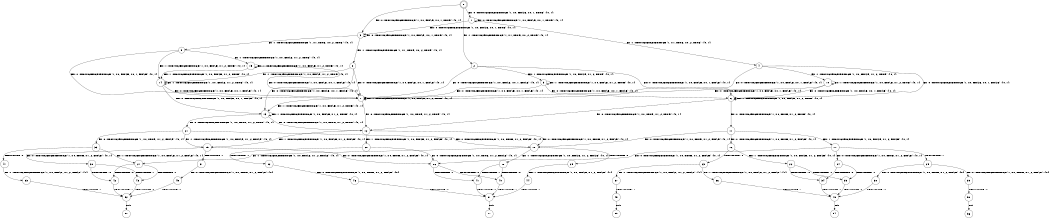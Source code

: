 digraph BCG {
size = "7, 10.5";
center = TRUE;
node [shape = circle];
0 [peripheries = 2];
0 -> 1 [label = "EX !0 !ATOMIC_EXCH_BRANCH (1, +0, FALSE, +0, 1, TRUE) !{0, 1}"];
0 -> 2 [label = "EX !1 !ATOMIC_EXCH_BRANCH (1, +1, TRUE, +0, 2, TRUE) !{0, 1}"];
0 -> 3 [label = "EX !0 !ATOMIC_EXCH_BRANCH (1, +0, FALSE, +0, 1, TRUE) !{0, 1}"];
1 -> 1 [label = "EX !0 !ATOMIC_EXCH_BRANCH (1, +0, FALSE, +0, 1, TRUE) !{0, 1}"];
1 -> 4 [label = "EX !1 !ATOMIC_EXCH_BRANCH (1, +1, TRUE, +0, 2, TRUE) !{0, 1}"];
1 -> 3 [label = "EX !0 !ATOMIC_EXCH_BRANCH (1, +0, FALSE, +0, 1, TRUE) !{0, 1}"];
2 -> 5 [label = "EX !1 !ATOMIC_EXCH_BRANCH (1, +0, FALSE, +1, 2, TRUE) !{0, 1}"];
2 -> 6 [label = "EX !0 !ATOMIC_EXCH_BRANCH (1, +0, FALSE, +0, 1, FALSE) !{0, 1}"];
2 -> 7 [label = "EX !0 !ATOMIC_EXCH_BRANCH (1, +0, FALSE, +0, 1, FALSE) !{0, 1}"];
3 -> 8 [label = "EX !1 !ATOMIC_EXCH_BRANCH (1, +1, TRUE, +0, 2, TRUE) !{0, 1}"];
3 -> 3 [label = "EX !0 !ATOMIC_EXCH_BRANCH (1, +0, FALSE, +0, 1, TRUE) !{0, 1}"];
3 -> 9 [label = "EX !1 !ATOMIC_EXCH_BRANCH (1, +1, TRUE, +0, 2, TRUE) !{0, 1}"];
4 -> 6 [label = "EX !0 !ATOMIC_EXCH_BRANCH (1, +0, FALSE, +0, 1, FALSE) !{0, 1}"];
4 -> 10 [label = "EX !1 !ATOMIC_EXCH_BRANCH (1, +0, FALSE, +1, 2, TRUE) !{0, 1}"];
4 -> 7 [label = "EX !0 !ATOMIC_EXCH_BRANCH (1, +0, FALSE, +0, 1, FALSE) !{0, 1}"];
5 -> 5 [label = "EX !1 !ATOMIC_EXCH_BRANCH (1, +0, FALSE, +1, 2, TRUE) !{0, 1}"];
5 -> 6 [label = "EX !0 !ATOMIC_EXCH_BRANCH (1, +0, FALSE, +0, 1, FALSE) !{0, 1}"];
5 -> 7 [label = "EX !0 !ATOMIC_EXCH_BRANCH (1, +0, FALSE, +0, 1, FALSE) !{0, 1}"];
6 -> 11 [label = "EX !0 !ATOMIC_EXCH_BRANCH (1, +0, TRUE, +1, 2, TRUE) !{0, 1}"];
6 -> 6 [label = "EX !1 !ATOMIC_EXCH_BRANCH (1, +0, FALSE, +1, 2, TRUE) !{0, 1}"];
6 -> 12 [label = "EX !0 !ATOMIC_EXCH_BRANCH (1, +0, TRUE, +1, 2, TRUE) !{0, 1}"];
7 -> 13 [label = "EX !1 !ATOMIC_EXCH_BRANCH (1, +0, FALSE, +1, 2, TRUE) !{0, 1}"];
7 -> 12 [label = "EX !0 !ATOMIC_EXCH_BRANCH (1, +0, TRUE, +1, 2, TRUE) !{0, 1}"];
7 -> 7 [label = "EX !1 !ATOMIC_EXCH_BRANCH (1, +0, FALSE, +1, 2, TRUE) !{0, 1}"];
8 -> 13 [label = "EX !0 !ATOMIC_EXCH_BRANCH (1, +0, FALSE, +0, 1, FALSE) !{0, 1}"];
8 -> 14 [label = "EX !1 !ATOMIC_EXCH_BRANCH (1, +0, FALSE, +1, 2, TRUE) !{0, 1}"];
8 -> 7 [label = "EX !0 !ATOMIC_EXCH_BRANCH (1, +0, FALSE, +0, 1, FALSE) !{0, 1}"];
9 -> 14 [label = "EX !1 !ATOMIC_EXCH_BRANCH (1, +0, FALSE, +1, 2, TRUE) !{0, 1}"];
9 -> 7 [label = "EX !0 !ATOMIC_EXCH_BRANCH (1, +0, FALSE, +0, 1, FALSE) !{0, 1}"];
9 -> 15 [label = "EX !1 !ATOMIC_EXCH_BRANCH (1, +0, FALSE, +1, 2, TRUE) !{0, 1}"];
10 -> 6 [label = "EX !0 !ATOMIC_EXCH_BRANCH (1, +0, FALSE, +0, 1, FALSE) !{0, 1}"];
10 -> 10 [label = "EX !1 !ATOMIC_EXCH_BRANCH (1, +0, FALSE, +1, 2, TRUE) !{0, 1}"];
10 -> 7 [label = "EX !0 !ATOMIC_EXCH_BRANCH (1, +0, FALSE, +0, 1, FALSE) !{0, 1}"];
11 -> 16 [label = "EX !0 !ATOMIC_EXCH_BRANCH (1, +0, TRUE, +1, 2, FALSE) !{0, 1}"];
11 -> 17 [label = "EX !1 !ATOMIC_EXCH_BRANCH (1, +0, FALSE, +1, 2, FALSE) !{0, 1}"];
11 -> 18 [label = "EX !0 !ATOMIC_EXCH_BRANCH (1, +0, TRUE, +1, 2, FALSE) !{0, 1}"];
12 -> 19 [label = "EX !1 !ATOMIC_EXCH_BRANCH (1, +0, FALSE, +1, 2, FALSE) !{0, 1}"];
12 -> 18 [label = "EX !0 !ATOMIC_EXCH_BRANCH (1, +0, TRUE, +1, 2, FALSE) !{0, 1}"];
12 -> 20 [label = "EX !1 !ATOMIC_EXCH_BRANCH (1, +0, FALSE, +1, 2, FALSE) !{0, 1}"];
13 -> 21 [label = "EX !0 !ATOMIC_EXCH_BRANCH (1, +0, TRUE, +1, 2, TRUE) !{0, 1}"];
13 -> 13 [label = "EX !1 !ATOMIC_EXCH_BRANCH (1, +0, FALSE, +1, 2, TRUE) !{0, 1}"];
13 -> 12 [label = "EX !0 !ATOMIC_EXCH_BRANCH (1, +0, TRUE, +1, 2, TRUE) !{0, 1}"];
14 -> 13 [label = "EX !0 !ATOMIC_EXCH_BRANCH (1, +0, FALSE, +0, 1, FALSE) !{0, 1}"];
14 -> 14 [label = "EX !1 !ATOMIC_EXCH_BRANCH (1, +0, FALSE, +1, 2, TRUE) !{0, 1}"];
14 -> 7 [label = "EX !0 !ATOMIC_EXCH_BRANCH (1, +0, FALSE, +0, 1, FALSE) !{0, 1}"];
15 -> 14 [label = "EX !1 !ATOMIC_EXCH_BRANCH (1, +0, FALSE, +1, 2, TRUE) !{0, 1}"];
15 -> 7 [label = "EX !0 !ATOMIC_EXCH_BRANCH (1, +0, FALSE, +0, 1, FALSE) !{0, 1}"];
15 -> 15 [label = "EX !1 !ATOMIC_EXCH_BRANCH (1, +0, FALSE, +1, 2, TRUE) !{0, 1}"];
16 -> 22 [label = "EX !1 !ATOMIC_EXCH_BRANCH (1, +0, FALSE, +1, 2, FALSE) !{0, 1}"];
16 -> 23 [label = "TERMINATE !0"];
17 -> 24 [label = "EX !0 !ATOMIC_EXCH_BRANCH (1, +0, TRUE, +1, 2, FALSE) !{0, 1}"];
17 -> 25 [label = "TERMINATE !1"];
17 -> 26 [label = "EX !0 !ATOMIC_EXCH_BRANCH (1, +0, TRUE, +1, 2, FALSE) !{0, 1}"];
18 -> 27 [label = "EX !1 !ATOMIC_EXCH_BRANCH (1, +0, FALSE, +1, 2, FALSE) !{0, 1}"];
18 -> 28 [label = "EX !1 !ATOMIC_EXCH_BRANCH (1, +0, FALSE, +1, 2, FALSE) !{0, 1}"];
18 -> 29 [label = "TERMINATE !0"];
19 -> 30 [label = "EX !0 !ATOMIC_EXCH_BRANCH (1, +0, TRUE, +1, 2, FALSE) !{0, 1}"];
19 -> 31 [label = "TERMINATE !1"];
19 -> 26 [label = "EX !0 !ATOMIC_EXCH_BRANCH (1, +0, TRUE, +1, 2, FALSE) !{0, 1}"];
20 -> 26 [label = "EX !0 !ATOMIC_EXCH_BRANCH (1, +0, TRUE, +1, 2, FALSE) !{0, 1}"];
20 -> 32 [label = "TERMINATE !1"];
21 -> 33 [label = "EX !0 !ATOMIC_EXCH_BRANCH (1, +0, TRUE, +1, 2, FALSE) !{0, 1}"];
21 -> 19 [label = "EX !1 !ATOMIC_EXCH_BRANCH (1, +0, FALSE, +1, 2, FALSE) !{0, 1}"];
21 -> 18 [label = "EX !0 !ATOMIC_EXCH_BRANCH (1, +0, TRUE, +1, 2, FALSE) !{0, 1}"];
22 -> 34 [label = "TERMINATE !0"];
22 -> 35 [label = "TERMINATE !1"];
23 -> 36 [label = "EX !1 !ATOMIC_EXCH_BRANCH (1, +0, FALSE, +1, 2, FALSE) !{1}"];
23 -> 37 [label = "EX !1 !ATOMIC_EXCH_BRANCH (1, +0, FALSE, +1, 2, FALSE) !{1}"];
24 -> 34 [label = "TERMINATE !0"];
24 -> 35 [label = "TERMINATE !1"];
25 -> 38 [label = "EX !0 !ATOMIC_EXCH_BRANCH (1, +0, TRUE, +1, 2, FALSE) !{0}"];
25 -> 39 [label = "EX !0 !ATOMIC_EXCH_BRANCH (1, +0, TRUE, +1, 2, FALSE) !{0}"];
26 -> 40 [label = "TERMINATE !0"];
26 -> 41 [label = "TERMINATE !1"];
27 -> 42 [label = "TERMINATE !0"];
27 -> 43 [label = "TERMINATE !1"];
28 -> 40 [label = "TERMINATE !0"];
28 -> 41 [label = "TERMINATE !1"];
29 -> 44 [label = "EX !1 !ATOMIC_EXCH_BRANCH (1, +0, FALSE, +1, 2, FALSE) !{1}"];
30 -> 42 [label = "TERMINATE !0"];
30 -> 43 [label = "TERMINATE !1"];
31 -> 45 [label = "EX !0 !ATOMIC_EXCH_BRANCH (1, +0, TRUE, +1, 2, FALSE) !{0}"];
32 -> 46 [label = "EX !0 !ATOMIC_EXCH_BRANCH (1, +0, TRUE, +1, 2, FALSE) !{0}"];
33 -> 27 [label = "EX !1 !ATOMIC_EXCH_BRANCH (1, +0, FALSE, +1, 2, FALSE) !{0, 1}"];
33 -> 47 [label = "TERMINATE !0"];
34 -> 48 [label = "TERMINATE !1"];
35 -> 48 [label = "TERMINATE !0"];
36 -> 48 [label = "TERMINATE !1"];
37 -> 49 [label = "TERMINATE !1"];
38 -> 48 [label = "TERMINATE !0"];
39 -> 50 [label = "TERMINATE !0"];
40 -> 51 [label = "TERMINATE !1"];
41 -> 51 [label = "TERMINATE !0"];
42 -> 52 [label = "TERMINATE !1"];
43 -> 52 [label = "TERMINATE !0"];
44 -> 51 [label = "TERMINATE !1"];
45 -> 52 [label = "TERMINATE !0"];
46 -> 51 [label = "TERMINATE !0"];
47 -> 53 [label = "EX !1 !ATOMIC_EXCH_BRANCH (1, +0, FALSE, +1, 2, FALSE) !{1}"];
48 -> 54 [label = "exit"];
49 -> 55 [label = "exit"];
50 -> 56 [label = "exit"];
51 -> 57 [label = "exit"];
52 -> 58 [label = "exit"];
53 -> 52 [label = "TERMINATE !1"];
}
